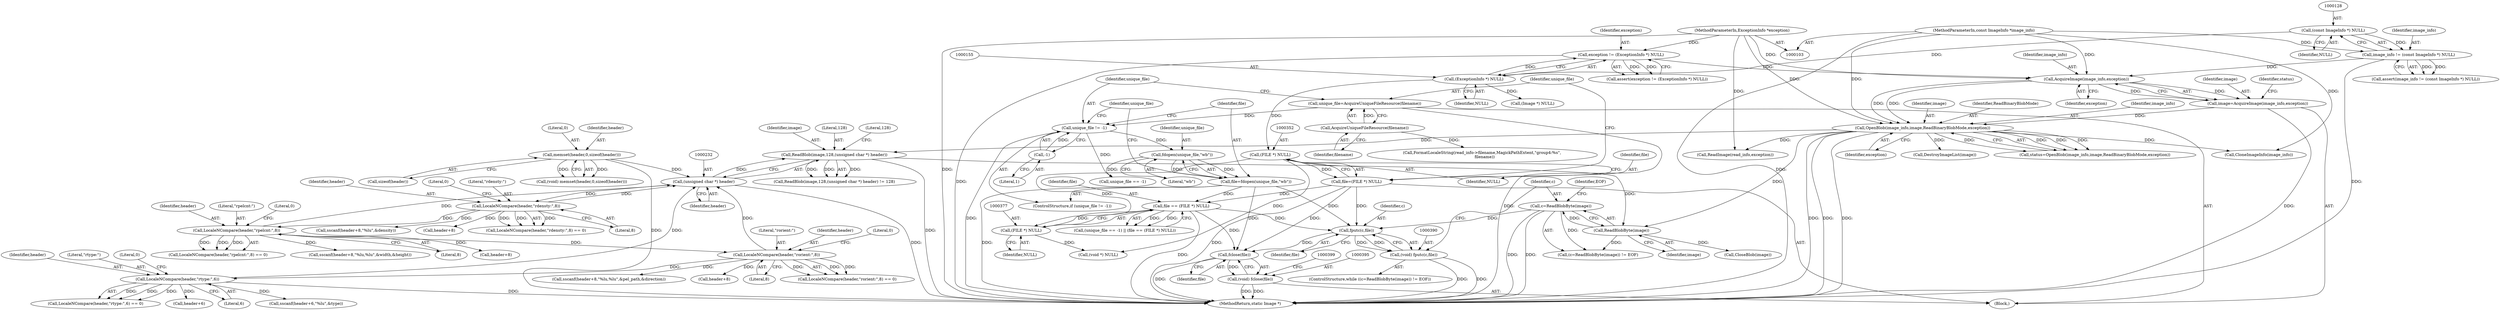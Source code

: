 digraph "0_ImageMagick_6b6bff054d569a77973f2140c0e86366e6168a6c@API" {
"1000391" [label="(Call,fputc(c,file))"];
"1000384" [label="(Call,c=ReadBlobByte(image))"];
"1000386" [label="(Call,ReadBlobByte(image))"];
"1000170" [label="(Call,OpenBlob(image_info,image,ReadBinaryBlobMode,exception))"];
"1000165" [label="(Call,AcquireImage(image_info,exception))"];
"1000125" [label="(Call,image_info != (const ImageInfo *) NULL)"];
"1000104" [label="(MethodParameterIn,const ImageInfo *image_info)"];
"1000127" [label="(Call,(const ImageInfo *) NULL)"];
"1000152" [label="(Call,exception != (ExceptionInfo *) NULL)"];
"1000105" [label="(MethodParameterIn,ExceptionInfo *exception)"];
"1000154" [label="(Call,(ExceptionInfo *) NULL)"];
"1000163" [label="(Call,image=AcquireImage(image_info,exception))"];
"1000228" [label="(Call,ReadBlob(image,128,(unsigned char *) header))"];
"1000231" [label="(Call,(unsigned char *) header)"];
"1000332" [label="(Call,LocaleNCompare(header,\"rtype:\",6))"];
"1000283" [label="(Call,LocaleNCompare(header,\"rorient:\",8))"];
"1000263" [label="(Call,LocaleNCompare(header,\"rpelcnt:\",8))"];
"1000245" [label="(Call,LocaleNCompare(header,\"rdensty:\",8))"];
"1000190" [label="(Call,memset(header,0,sizeof(header)))"];
"1000374" [label="(Call,file == (FILE *) NULL)"];
"1000363" [label="(Call,file=fdopen(unique_file,\"wb\"))"];
"1000365" [label="(Call,fdopen(unique_file,\"wb\"))"];
"1000359" [label="(Call,unique_file != -1)"];
"1000354" [label="(Call,unique_file=AcquireUniqueFileResource(filename))"];
"1000356" [label="(Call,AcquireUniqueFileResource(filename))"];
"1000361" [label="(Call,-1)"];
"1000349" [label="(Call,file=(FILE *) NULL)"];
"1000351" [label="(Call,(FILE *) NULL)"];
"1000376" [label="(Call,(FILE *) NULL)"];
"1000389" [label="(Call,(void) fputc(c,file))"];
"1000396" [label="(Call,fclose(file))"];
"1000394" [label="(Call,(void) fclose(file))"];
"1000263" [label="(Call,LocaleNCompare(header,\"rpelcnt:\",8))"];
"1000249" [label="(Literal,0)"];
"1000163" [label="(Call,image=AcquireImage(image_info,exception))"];
"1000156" [label="(Identifier,NULL)"];
"1000245" [label="(Call,LocaleNCompare(header,\"rdensty:\",8))"];
"1000272" [label="(Call,header+8)"];
"1000191" [label="(Identifier,header)"];
"1000393" [label="(Identifier,file)"];
"1000371" [label="(Identifier,unique_file)"];
"1000384" [label="(Call,c=ReadBlobByte(image))"];
"1000392" [label="(Identifier,c)"];
"1000378" [label="(Identifier,NULL)"];
"1000360" [label="(Identifier,unique_file)"];
"1000266" [label="(Literal,8)"];
"1000394" [label="(Call,(void) fclose(file))"];
"1000192" [label="(Literal,0)"];
"1000125" [label="(Call,image_info != (const ImageInfo *) NULL)"];
"1000229" [label="(Identifier,image)"];
"1000291" [label="(Call,sscanf(header+8,\"%lu,%lu\",&pel_path,&direction))"];
"1000165" [label="(Call,AcquireImage(image_info,exception))"];
"1000292" [label="(Call,header+8)"];
"1000154" [label="(Call,(ExceptionInfo *) NULL)"];
"1000254" [label="(Call,header+8)"];
"1000391" [label="(Call,fputc(c,file))"];
"1000396" [label="(Call,fclose(file))"];
"1000282" [label="(Call,LocaleNCompare(header,\"rorient:\",8) == 0)"];
"1000230" [label="(Literal,128)"];
"1000366" [label="(Identifier,unique_file)"];
"1000172" [label="(Identifier,image)"];
"1000349" [label="(Call,file=(FILE *) NULL)"];
"1000369" [label="(Call,(unique_file == -1) || (file == (FILE *) NULL))"];
"1000356" [label="(Call,AcquireUniqueFileResource(filename))"];
"1000228" [label="(Call,ReadBlob(image,128,(unsigned char *) header))"];
"1000361" [label="(Call,-1)"];
"1000185" [label="(Call,(Image *) NULL)"];
"1000166" [label="(Identifier,image_info)"];
"1000374" [label="(Call,file == (FILE *) NULL)"];
"1000382" [label="(ControlStructure,while ((c=ReadBlobByte(image)) != EOF))"];
"1000104" [label="(MethodParameterIn,const ImageInfo *image_info)"];
"1000340" [label="(Call,sscanf(header+6,\"%lu\",&type))"];
"1000127" [label="(Call,(const ImageInfo *) NULL)"];
"1000376" [label="(Call,(FILE *) NULL)"];
"1000286" [label="(Literal,8)"];
"1000170" [label="(Call,OpenBlob(image_info,image,ReadBinaryBlobMode,exception))"];
"1000418" [label="(Call,FormatLocaleString(read_info->filename,MagickPathExtent,\"group4:%s\",\n    filename))"];
"1000283" [label="(Call,LocaleNCompare(header,\"rorient:\",8))"];
"1000367" [label="(Literal,\"wb\")"];
"1000167" [label="(Identifier,exception)"];
"1000364" [label="(Identifier,file)"];
"1000174" [label="(Identifier,exception)"];
"1000412" [label="(Call,(void *) NULL)"];
"1000363" [label="(Call,file=fdopen(unique_file,\"wb\"))"];
"1000350" [label="(Identifier,file)"];
"1000164" [label="(Identifier,image)"];
"1000385" [label="(Identifier,c)"];
"1000190" [label="(Call,memset(header,0,sizeof(header)))"];
"1000182" [label="(Call,DestroyImageList(image))"];
"1000359" [label="(Call,unique_file != -1)"];
"1000233" [label="(Identifier,header)"];
"1000284" [label="(Identifier,header)"];
"1000375" [label="(Identifier,file)"];
"1000151" [label="(Call,assert(exception != (ExceptionInfo *) NULL))"];
"1000287" [label="(Literal,0)"];
"1000126" [label="(Identifier,image_info)"];
"1000244" [label="(Call,LocaleNCompare(header,\"rdensty:\",8) == 0)"];
"1000332" [label="(Call,LocaleNCompare(header,\"rtype:\",6))"];
"1000267" [label="(Literal,0)"];
"1000333" [label="(Identifier,header)"];
"1000231" [label="(Call,(unsigned char *) header)"];
"1000387" [label="(Identifier,image)"];
"1000354" [label="(Call,unique_file=AcquireUniqueFileResource(filename))"];
"1000129" [label="(Identifier,NULL)"];
"1000370" [label="(Call,unique_file == -1)"];
"1000169" [label="(Identifier,status)"];
"1000247" [label="(Literal,\"rdensty:\")"];
"1000357" [label="(Identifier,filename)"];
"1000168" [label="(Call,status=OpenBlob(image_info,image,ReadBinaryBlobMode,exception))"];
"1000188" [label="(Call,(void) memset(header,0,sizeof(header)))"];
"1000358" [label="(ControlStructure,if (unique_file != -1))"];
"1000264" [label="(Identifier,header)"];
"1000153" [label="(Identifier,exception)"];
"1000253" [label="(Call,sscanf(header+8,\"%lu\",&density))"];
"1000513" [label="(MethodReturn,static Image *)"];
"1000351" [label="(Call,(FILE *) NULL)"];
"1000234" [label="(Literal,128)"];
"1000388" [label="(Identifier,EOF)"];
"1000124" [label="(Call,assert(image_info != (const ImageInfo *) NULL))"];
"1000248" [label="(Literal,8)"];
"1000246" [label="(Identifier,header)"];
"1000397" [label="(Identifier,file)"];
"1000331" [label="(Call,LocaleNCompare(header,\"rtype:\",6) == 0)"];
"1000386" [label="(Call,ReadBlobByte(image))"];
"1000265" [label="(Literal,\"rpelcnt:\")"];
"1000365" [label="(Call,fdopen(unique_file,\"wb\"))"];
"1000271" [label="(Call,sscanf(header+8,\"%lu,%lu\",&width,&height))"];
"1000465" [label="(Call,ReadImage(read_info,exception))"];
"1000334" [label="(Literal,\"rtype:\")"];
"1000383" [label="(Call,(c=ReadBlobByte(image)) != EOF)"];
"1000262" [label="(Call,LocaleNCompare(header,\"rpelcnt:\",8) == 0)"];
"1000389" [label="(Call,(void) fputc(c,file))"];
"1000341" [label="(Call,header+6)"];
"1000173" [label="(Identifier,ReadBinaryBlobMode)"];
"1000400" [label="(Call,CloseBlob(image))"];
"1000408" [label="(Call,CloneImageInfo(image_info))"];
"1000227" [label="(Call,ReadBlob(image,128,(unsigned char *) header) != 128)"];
"1000335" [label="(Literal,6)"];
"1000355" [label="(Identifier,unique_file)"];
"1000105" [label="(MethodParameterIn,ExceptionInfo *exception)"];
"1000285" [label="(Literal,\"rorient:\")"];
"1000193" [label="(Call,sizeof(header))"];
"1000152" [label="(Call,exception != (ExceptionInfo *) NULL)"];
"1000336" [label="(Literal,0)"];
"1000353" [label="(Identifier,NULL)"];
"1000106" [label="(Block,)"];
"1000171" [label="(Identifier,image_info)"];
"1000362" [label="(Literal,1)"];
"1000391" -> "1000389"  [label="AST: "];
"1000391" -> "1000393"  [label="CFG: "];
"1000392" -> "1000391"  [label="AST: "];
"1000393" -> "1000391"  [label="AST: "];
"1000389" -> "1000391"  [label="CFG: "];
"1000391" -> "1000389"  [label="DDG: "];
"1000391" -> "1000389"  [label="DDG: "];
"1000384" -> "1000391"  [label="DDG: "];
"1000374" -> "1000391"  [label="DDG: "];
"1000363" -> "1000391"  [label="DDG: "];
"1000349" -> "1000391"  [label="DDG: "];
"1000391" -> "1000396"  [label="DDG: "];
"1000384" -> "1000383"  [label="AST: "];
"1000384" -> "1000386"  [label="CFG: "];
"1000385" -> "1000384"  [label="AST: "];
"1000386" -> "1000384"  [label="AST: "];
"1000388" -> "1000384"  [label="CFG: "];
"1000384" -> "1000513"  [label="DDG: "];
"1000384" -> "1000513"  [label="DDG: "];
"1000384" -> "1000383"  [label="DDG: "];
"1000386" -> "1000384"  [label="DDG: "];
"1000386" -> "1000387"  [label="CFG: "];
"1000387" -> "1000386"  [label="AST: "];
"1000386" -> "1000383"  [label="DDG: "];
"1000170" -> "1000386"  [label="DDG: "];
"1000228" -> "1000386"  [label="DDG: "];
"1000386" -> "1000400"  [label="DDG: "];
"1000170" -> "1000168"  [label="AST: "];
"1000170" -> "1000174"  [label="CFG: "];
"1000171" -> "1000170"  [label="AST: "];
"1000172" -> "1000170"  [label="AST: "];
"1000173" -> "1000170"  [label="AST: "];
"1000174" -> "1000170"  [label="AST: "];
"1000168" -> "1000170"  [label="CFG: "];
"1000170" -> "1000513"  [label="DDG: "];
"1000170" -> "1000513"  [label="DDG: "];
"1000170" -> "1000513"  [label="DDG: "];
"1000170" -> "1000168"  [label="DDG: "];
"1000170" -> "1000168"  [label="DDG: "];
"1000170" -> "1000168"  [label="DDG: "];
"1000170" -> "1000168"  [label="DDG: "];
"1000165" -> "1000170"  [label="DDG: "];
"1000165" -> "1000170"  [label="DDG: "];
"1000104" -> "1000170"  [label="DDG: "];
"1000163" -> "1000170"  [label="DDG: "];
"1000105" -> "1000170"  [label="DDG: "];
"1000170" -> "1000182"  [label="DDG: "];
"1000170" -> "1000228"  [label="DDG: "];
"1000170" -> "1000408"  [label="DDG: "];
"1000170" -> "1000465"  [label="DDG: "];
"1000165" -> "1000163"  [label="AST: "];
"1000165" -> "1000167"  [label="CFG: "];
"1000166" -> "1000165"  [label="AST: "];
"1000167" -> "1000165"  [label="AST: "];
"1000163" -> "1000165"  [label="CFG: "];
"1000165" -> "1000163"  [label="DDG: "];
"1000165" -> "1000163"  [label="DDG: "];
"1000125" -> "1000165"  [label="DDG: "];
"1000104" -> "1000165"  [label="DDG: "];
"1000152" -> "1000165"  [label="DDG: "];
"1000105" -> "1000165"  [label="DDG: "];
"1000125" -> "1000124"  [label="AST: "];
"1000125" -> "1000127"  [label="CFG: "];
"1000126" -> "1000125"  [label="AST: "];
"1000127" -> "1000125"  [label="AST: "];
"1000124" -> "1000125"  [label="CFG: "];
"1000125" -> "1000513"  [label="DDG: "];
"1000125" -> "1000124"  [label="DDG: "];
"1000125" -> "1000124"  [label="DDG: "];
"1000104" -> "1000125"  [label="DDG: "];
"1000127" -> "1000125"  [label="DDG: "];
"1000104" -> "1000103"  [label="AST: "];
"1000104" -> "1000513"  [label="DDG: "];
"1000104" -> "1000408"  [label="DDG: "];
"1000127" -> "1000129"  [label="CFG: "];
"1000128" -> "1000127"  [label="AST: "];
"1000129" -> "1000127"  [label="AST: "];
"1000127" -> "1000154"  [label="DDG: "];
"1000152" -> "1000151"  [label="AST: "];
"1000152" -> "1000154"  [label="CFG: "];
"1000153" -> "1000152"  [label="AST: "];
"1000154" -> "1000152"  [label="AST: "];
"1000151" -> "1000152"  [label="CFG: "];
"1000152" -> "1000513"  [label="DDG: "];
"1000152" -> "1000151"  [label="DDG: "];
"1000152" -> "1000151"  [label="DDG: "];
"1000105" -> "1000152"  [label="DDG: "];
"1000154" -> "1000152"  [label="DDG: "];
"1000105" -> "1000103"  [label="AST: "];
"1000105" -> "1000513"  [label="DDG: "];
"1000105" -> "1000465"  [label="DDG: "];
"1000154" -> "1000156"  [label="CFG: "];
"1000155" -> "1000154"  [label="AST: "];
"1000156" -> "1000154"  [label="AST: "];
"1000154" -> "1000185"  [label="DDG: "];
"1000154" -> "1000351"  [label="DDG: "];
"1000163" -> "1000106"  [label="AST: "];
"1000164" -> "1000163"  [label="AST: "];
"1000169" -> "1000163"  [label="CFG: "];
"1000163" -> "1000513"  [label="DDG: "];
"1000228" -> "1000227"  [label="AST: "];
"1000228" -> "1000231"  [label="CFG: "];
"1000229" -> "1000228"  [label="AST: "];
"1000230" -> "1000228"  [label="AST: "];
"1000231" -> "1000228"  [label="AST: "];
"1000234" -> "1000228"  [label="CFG: "];
"1000228" -> "1000513"  [label="DDG: "];
"1000228" -> "1000227"  [label="DDG: "];
"1000228" -> "1000227"  [label="DDG: "];
"1000228" -> "1000227"  [label="DDG: "];
"1000231" -> "1000228"  [label="DDG: "];
"1000231" -> "1000233"  [label="CFG: "];
"1000232" -> "1000231"  [label="AST: "];
"1000233" -> "1000231"  [label="AST: "];
"1000231" -> "1000513"  [label="DDG: "];
"1000332" -> "1000231"  [label="DDG: "];
"1000190" -> "1000231"  [label="DDG: "];
"1000283" -> "1000231"  [label="DDG: "];
"1000245" -> "1000231"  [label="DDG: "];
"1000263" -> "1000231"  [label="DDG: "];
"1000231" -> "1000245"  [label="DDG: "];
"1000332" -> "1000331"  [label="AST: "];
"1000332" -> "1000335"  [label="CFG: "];
"1000333" -> "1000332"  [label="AST: "];
"1000334" -> "1000332"  [label="AST: "];
"1000335" -> "1000332"  [label="AST: "];
"1000336" -> "1000332"  [label="CFG: "];
"1000332" -> "1000513"  [label="DDG: "];
"1000332" -> "1000331"  [label="DDG: "];
"1000332" -> "1000331"  [label="DDG: "];
"1000332" -> "1000331"  [label="DDG: "];
"1000283" -> "1000332"  [label="DDG: "];
"1000332" -> "1000340"  [label="DDG: "];
"1000332" -> "1000341"  [label="DDG: "];
"1000283" -> "1000282"  [label="AST: "];
"1000283" -> "1000286"  [label="CFG: "];
"1000284" -> "1000283"  [label="AST: "];
"1000285" -> "1000283"  [label="AST: "];
"1000286" -> "1000283"  [label="AST: "];
"1000287" -> "1000283"  [label="CFG: "];
"1000283" -> "1000282"  [label="DDG: "];
"1000283" -> "1000282"  [label="DDG: "];
"1000283" -> "1000282"  [label="DDG: "];
"1000263" -> "1000283"  [label="DDG: "];
"1000283" -> "1000291"  [label="DDG: "];
"1000283" -> "1000292"  [label="DDG: "];
"1000263" -> "1000262"  [label="AST: "];
"1000263" -> "1000266"  [label="CFG: "];
"1000264" -> "1000263"  [label="AST: "];
"1000265" -> "1000263"  [label="AST: "];
"1000266" -> "1000263"  [label="AST: "];
"1000267" -> "1000263"  [label="CFG: "];
"1000263" -> "1000262"  [label="DDG: "];
"1000263" -> "1000262"  [label="DDG: "];
"1000263" -> "1000262"  [label="DDG: "];
"1000245" -> "1000263"  [label="DDG: "];
"1000263" -> "1000271"  [label="DDG: "];
"1000263" -> "1000272"  [label="DDG: "];
"1000245" -> "1000244"  [label="AST: "];
"1000245" -> "1000248"  [label="CFG: "];
"1000246" -> "1000245"  [label="AST: "];
"1000247" -> "1000245"  [label="AST: "];
"1000248" -> "1000245"  [label="AST: "];
"1000249" -> "1000245"  [label="CFG: "];
"1000245" -> "1000244"  [label="DDG: "];
"1000245" -> "1000244"  [label="DDG: "];
"1000245" -> "1000244"  [label="DDG: "];
"1000245" -> "1000253"  [label="DDG: "];
"1000245" -> "1000254"  [label="DDG: "];
"1000190" -> "1000188"  [label="AST: "];
"1000190" -> "1000193"  [label="CFG: "];
"1000191" -> "1000190"  [label="AST: "];
"1000192" -> "1000190"  [label="AST: "];
"1000193" -> "1000190"  [label="AST: "];
"1000188" -> "1000190"  [label="CFG: "];
"1000190" -> "1000513"  [label="DDG: "];
"1000190" -> "1000188"  [label="DDG: "];
"1000190" -> "1000188"  [label="DDG: "];
"1000374" -> "1000369"  [label="AST: "];
"1000374" -> "1000376"  [label="CFG: "];
"1000375" -> "1000374"  [label="AST: "];
"1000376" -> "1000374"  [label="AST: "];
"1000369" -> "1000374"  [label="CFG: "];
"1000374" -> "1000513"  [label="DDG: "];
"1000374" -> "1000369"  [label="DDG: "];
"1000374" -> "1000369"  [label="DDG: "];
"1000363" -> "1000374"  [label="DDG: "];
"1000349" -> "1000374"  [label="DDG: "];
"1000376" -> "1000374"  [label="DDG: "];
"1000374" -> "1000396"  [label="DDG: "];
"1000363" -> "1000358"  [label="AST: "];
"1000363" -> "1000365"  [label="CFG: "];
"1000364" -> "1000363"  [label="AST: "];
"1000365" -> "1000363"  [label="AST: "];
"1000371" -> "1000363"  [label="CFG: "];
"1000363" -> "1000513"  [label="DDG: "];
"1000365" -> "1000363"  [label="DDG: "];
"1000365" -> "1000363"  [label="DDG: "];
"1000363" -> "1000396"  [label="DDG: "];
"1000365" -> "1000367"  [label="CFG: "];
"1000366" -> "1000365"  [label="AST: "];
"1000367" -> "1000365"  [label="AST: "];
"1000359" -> "1000365"  [label="DDG: "];
"1000365" -> "1000370"  [label="DDG: "];
"1000359" -> "1000358"  [label="AST: "];
"1000359" -> "1000361"  [label="CFG: "];
"1000360" -> "1000359"  [label="AST: "];
"1000361" -> "1000359"  [label="AST: "];
"1000364" -> "1000359"  [label="CFG: "];
"1000371" -> "1000359"  [label="CFG: "];
"1000359" -> "1000513"  [label="DDG: "];
"1000354" -> "1000359"  [label="DDG: "];
"1000361" -> "1000359"  [label="DDG: "];
"1000359" -> "1000370"  [label="DDG: "];
"1000354" -> "1000106"  [label="AST: "];
"1000354" -> "1000356"  [label="CFG: "];
"1000355" -> "1000354"  [label="AST: "];
"1000356" -> "1000354"  [label="AST: "];
"1000360" -> "1000354"  [label="CFG: "];
"1000354" -> "1000513"  [label="DDG: "];
"1000356" -> "1000354"  [label="DDG: "];
"1000356" -> "1000357"  [label="CFG: "];
"1000357" -> "1000356"  [label="AST: "];
"1000356" -> "1000418"  [label="DDG: "];
"1000361" -> "1000362"  [label="CFG: "];
"1000362" -> "1000361"  [label="AST: "];
"1000349" -> "1000106"  [label="AST: "];
"1000349" -> "1000351"  [label="CFG: "];
"1000350" -> "1000349"  [label="AST: "];
"1000351" -> "1000349"  [label="AST: "];
"1000355" -> "1000349"  [label="CFG: "];
"1000349" -> "1000513"  [label="DDG: "];
"1000351" -> "1000349"  [label="DDG: "];
"1000349" -> "1000396"  [label="DDG: "];
"1000351" -> "1000353"  [label="CFG: "];
"1000352" -> "1000351"  [label="AST: "];
"1000353" -> "1000351"  [label="AST: "];
"1000351" -> "1000376"  [label="DDG: "];
"1000351" -> "1000412"  [label="DDG: "];
"1000376" -> "1000378"  [label="CFG: "];
"1000377" -> "1000376"  [label="AST: "];
"1000378" -> "1000376"  [label="AST: "];
"1000376" -> "1000412"  [label="DDG: "];
"1000389" -> "1000382"  [label="AST: "];
"1000390" -> "1000389"  [label="AST: "];
"1000385" -> "1000389"  [label="CFG: "];
"1000389" -> "1000513"  [label="DDG: "];
"1000389" -> "1000513"  [label="DDG: "];
"1000396" -> "1000394"  [label="AST: "];
"1000396" -> "1000397"  [label="CFG: "];
"1000397" -> "1000396"  [label="AST: "];
"1000394" -> "1000396"  [label="CFG: "];
"1000396" -> "1000513"  [label="DDG: "];
"1000396" -> "1000394"  [label="DDG: "];
"1000394" -> "1000106"  [label="AST: "];
"1000395" -> "1000394"  [label="AST: "];
"1000399" -> "1000394"  [label="CFG: "];
"1000394" -> "1000513"  [label="DDG: "];
"1000394" -> "1000513"  [label="DDG: "];
}
